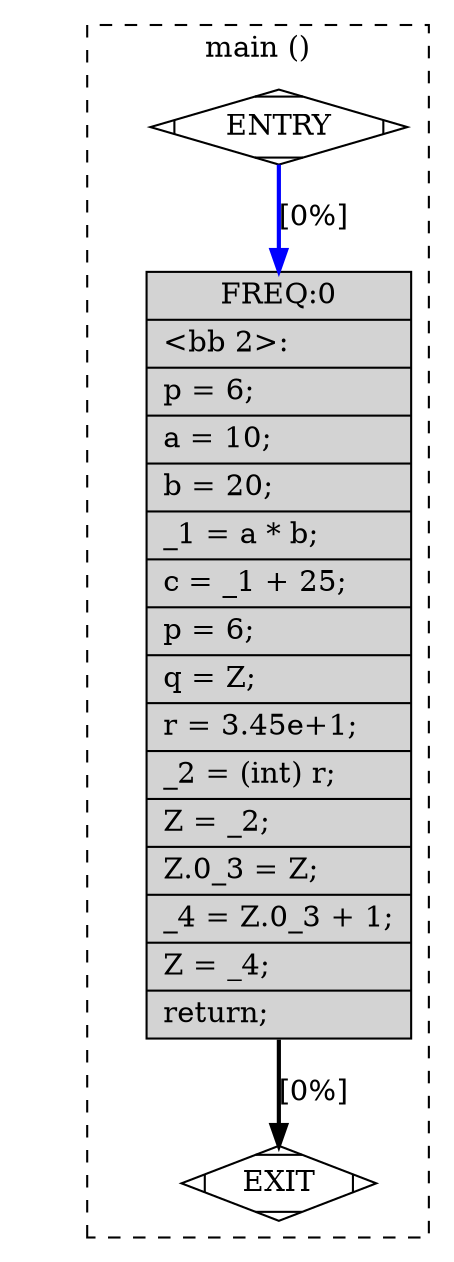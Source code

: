 digraph "A-1.c.011t.cfg" {
overlap=false;
subgraph "cluster_main" {
	style="dashed";
	color="black";
	label="main ()";
	fn_0_basic_block_0 [shape=Mdiamond,style=filled,fillcolor=white,label="ENTRY"];

	fn_0_basic_block_1 [shape=Mdiamond,style=filled,fillcolor=white,label="EXIT"];

	fn_0_basic_block_2 [shape=record,style=filled,fillcolor=lightgrey,label="{ FREQ:0 |\<bb\ 2\>:\l\
|p\ =\ 6;\l\
|a\ =\ 10;\l\
|b\ =\ 20;\l\
|_1\ =\ a\ *\ b;\l\
|c\ =\ _1\ +\ 25;\l\
|p\ =\ 6;\l\
|q\ =\ Z;\l\
|r\ =\ 3.45e+1;\l\
|_2\ =\ (int)\ r;\l\
|Z\ =\ _2;\l\
|Z.0_3\ =\ Z;\l\
|_4\ =\ Z.0_3\ +\ 1;\l\
|Z\ =\ _4;\l\
|return;\l\
}"];

	fn_0_basic_block_0:s -> fn_0_basic_block_2:n [style="solid,bold",color=blue,weight=100,constraint=true, label="[0%]"];
	fn_0_basic_block_2:s -> fn_0_basic_block_1:n [style="solid,bold",color=black,weight=10,constraint=true, label="[0%]"];
	fn_0_basic_block_0:s -> fn_0_basic_block_1:n [style="invis",constraint=true];
}
}
